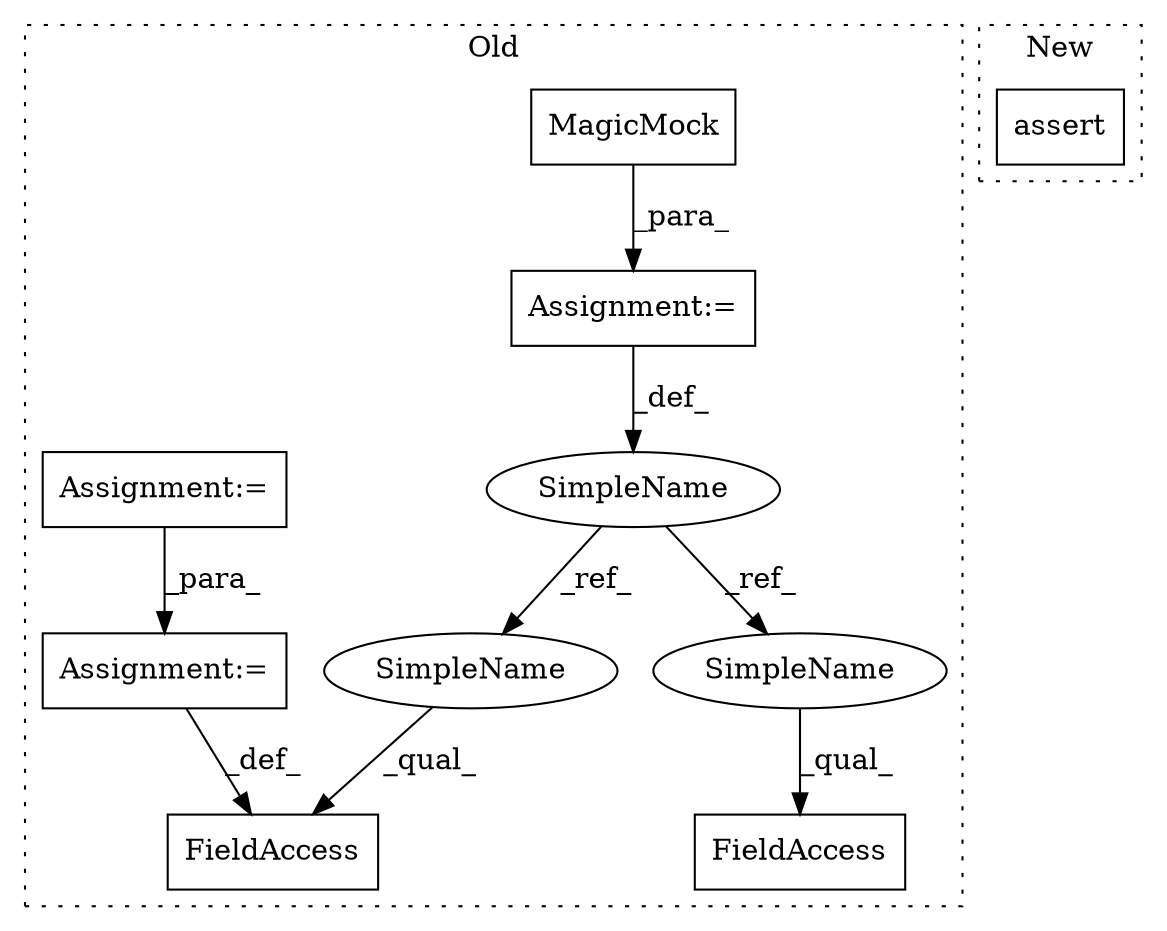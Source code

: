 digraph G {
subgraph cluster0 {
1 [label="MagicMock" a="32" s="8021" l="11" shape="box"];
3 [label="Assignment:=" a="7" s="8020" l="1" shape="box"];
4 [label="FieldAccess" a="22" s="8089" l="24" shape="box"];
5 [label="Assignment:=" a="7" s="8113" l="1" shape="box"];
6 [label="FieldAccess" a="22" s="8038" l="30" shape="box"];
7 [label="SimpleName" a="42" s="8005" l="15" shape="ellipse"];
8 [label="Assignment:=" a="7" s="7321" l="8" shape="box"];
9 [label="SimpleName" a="42" s="8089" l="15" shape="ellipse"];
10 [label="SimpleName" a="42" s="8038" l="15" shape="ellipse"];
label = "Old";
style="dotted";
}
subgraph cluster1 {
2 [label="assert" a="32" s="935,996" l="17,1" shape="box"];
label = "New";
style="dotted";
}
1 -> 3 [label="_para_"];
3 -> 7 [label="_def_"];
5 -> 4 [label="_def_"];
7 -> 10 [label="_ref_"];
7 -> 9 [label="_ref_"];
8 -> 5 [label="_para_"];
9 -> 4 [label="_qual_"];
10 -> 6 [label="_qual_"];
}